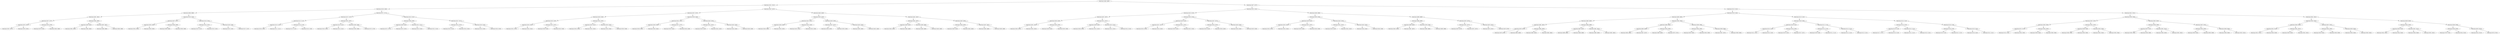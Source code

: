 digraph G{
1339104167 [label="Node{data=[4499, 4499]}"]
1339104167 -> 1741727157
1741727157 [label="Node{data=[3521, 3521]}"]
1741727157 -> 613274926
613274926 [label="Node{data=[3108, 3108]}"]
613274926 -> 1005627048
1005627048 [label="Node{data=[2989, 2989]}"]
1005627048 -> 2092670546
2092670546 [label="Node{data=[2981, 2981]}"]
2092670546 -> 514093437
514093437 [label="Node{data=[2977, 2977]}"]
514093437 -> 1422586658
1422586658 [label="Node{data=[2975, 2975]}"]
1422586658 -> 1781652213
1781652213 [label="Node{data=[2937, 2937]}"]
1422586658 -> 1247318255
1247318255 [label="Node{data=[2976, 2976]}"]
514093437 -> 2001350464
2001350464 [label="Node{data=[2979, 2979]}"]
2001350464 -> 1947898216
1947898216 [label="Node{data=[2978, 2978]}"]
2001350464 -> 270011244
270011244 [label="Node{data=[2980, 2980]}"]
2092670546 -> 508112488
508112488 [label="Node{data=[2985, 2985]}"]
508112488 -> 945763022
945763022 [label="Node{data=[2983, 2983]}"]
945763022 -> 409892220
409892220 [label="Node{data=[2982, 2982]}"]
945763022 -> 1216171638
1216171638 [label="Node{data=[2984, 2984]}"]
508112488 -> 521143167
521143167 [label="Node{data=[2987, 2987]}"]
521143167 -> 1578670865
1578670865 [label="Node{data=[2986, 2986]}"]
521143167 -> 892780603
892780603 [label="Node{data=[2988, 2988]}"]
1005627048 -> 387589653
387589653 [label="Node{data=[3100, 3100]}"]
387589653 -> 135185522
135185522 [label="Node{data=[3057, 3057]}"]
135185522 -> 307496561
307496561 [label="Node{data=[3055, 3055]}"]
307496561 -> 291515160
291515160 [label="Node{data=[3054, 3054]}"]
307496561 -> 1460440495
1460440495 [label="Node{data=[3056, 3056]}"]
135185522 -> 702545512
702545512 [label="Node{data=[3098, 3098]}"]
702545512 -> 453640876
453640876 [label="Node{data=[3089, 3089]}"]
702545512 -> 186831422
186831422 [label="Node{data=[3099, 3099]}"]
387589653 -> 946882304
946882304 [label="Node{data=[3104, 3104]}"]
946882304 -> 1846203096
1846203096 [label="Node{data=[3102, 3102]}"]
1846203096 -> 626959063
626959063 [label="Node{data=[3101, 3101]}"]
1846203096 -> 955266912
955266912 [label="Node{data=[3103, 3103]}"]
946882304 -> 33701689
33701689 [label="Node{data=[3106, 3106]}"]
33701689 -> 983998899
983998899 [label="Node{data=[3105, 3105]}"]
33701689 -> 1782506538
1782506538 [label="Node{data=[3107, 3107]}"]
613274926 -> 1405916474
1405916474 [label="Node{data=[3271, 3271]}"]
1405916474 -> 1084523405
1084523405 [label="Node{data=[3157, 3157]}"]
1084523405 -> 1333795091
1333795091 [label="Node{data=[3112, 3112]}"]
1333795091 -> 1375906685
1375906685 [label="Node{data=[3110, 3110]}"]
1375906685 -> 1708163394
1708163394 [label="Node{data=[3109, 3109]}"]
1375906685 -> 17616542
17616542 [label="Node{data=[3111, 3111]}"]
1333795091 -> 1317738285
1317738285 [label="Node{data=[3118, 3118]}"]
1317738285 -> 160761026
160761026 [label="Node{data=[3113, 3113]}"]
1317738285 -> 1747865123
1747865123 [label="Node{data=[3150, 3150]}"]
1084523405 -> 263259526
263259526 [label="Node{data=[3267, 3267]}"]
263259526 -> 429218082
429218082 [label="Node{data=[3213, 3213]}"]
429218082 -> 948432326
948432326 [label="Node{data=[3185, 3185]}"]
429218082 -> 583197603
583197603 [label="Node{data=[3214, 3214]}"]
263259526 -> 626544456
626544456 [label="Node{data=[3269, 3269]}"]
626544456 -> 372727432
372727432 [label="Node{data=[3268, 3268]}"]
626544456 -> 299460693
299460693 [label="Node{data=[3270, 3270]}"]
1405916474 -> 607342134
607342134 [label="Node{data=[3513, 3513]}"]
607342134 -> 1140221943
1140221943 [label="Node{data=[3509, 3509]}"]
1140221943 -> 1872339487
1872339487 [label="Node{data=[3405, 3405]}"]
1872339487 -> 903410809
903410809 [label="Node{data=[3272, 3272]}"]
1872339487 -> 186932746
186932746 [label="Node{data=[3470, 3470]}"]
1140221943 -> 2073905478
2073905478 [label="Node{data=[3511, 3511]}"]
2073905478 -> 1505138032
1505138032 [label="Node{data=[3510, 3510]}"]
2073905478 -> 733989123
733989123 [label="Node{data=[3512, 3512]}"]
607342134 -> 37881456
37881456 [label="Node{data=[3517, 3517]}"]
37881456 -> 319076359
319076359 [label="Node{data=[3515, 3515]}"]
319076359 -> 2121576962
2121576962 [label="Node{data=[3514, 3514]}"]
319076359 -> 735484702
735484702 [label="Node{data=[3516, 3516]}"]
37881456 -> 959801746
959801746 [label="Node{data=[3519, 3519]}"]
959801746 -> 264714803
264714803 [label="Node{data=[3518, 3518]}"]
959801746 -> 1425567083
1425567083 [label="Node{data=[3520, 3520]}"]
1741727157 -> 1265173121
1265173121 [label="Node{data=[4347, 4347]}"]
1265173121 -> 1493343111
1493343111 [label="Node{data=[3537, 3537]}"]
1493343111 -> 1872901174
1872901174 [label="Node{data=[3529, 3529]}"]
1872901174 -> 2024185756
2024185756 [label="Node{data=[3525, 3525]}"]
2024185756 -> 2069427971
2069427971 [label="Node{data=[3523, 3523]}"]
2069427971 -> 910918988
910918988 [label="Node{data=[3522, 3522]}"]
2069427971 -> 1211503671
1211503671 [label="Node{data=[3524, 3524]}"]
2024185756 -> 77605074
77605074 [label="Node{data=[3527, 3527]}"]
77605074 -> 956049322
956049322 [label="Node{data=[3526, 3526]}"]
77605074 -> 1383576604
1383576604 [label="Node{data=[3528, 3528]}"]
1872901174 -> 714638793
714638793 [label="Node{data=[3533, 3533]}"]
714638793 -> 796647152
796647152 [label="Node{data=[3531, 3531]}"]
796647152 -> 1994616258
1994616258 [label="Node{data=[3530, 3530]}"]
796647152 -> 433840214
433840214 [label="Node{data=[3532, 3532]}"]
714638793 -> 2005108841
2005108841 [label="Node{data=[3535, 3535]}"]
2005108841 -> 117330999
117330999 [label="Node{data=[3534, 3534]}"]
2005108841 -> 1797174359
1797174359 [label="Node{data=[3536, 3536]}"]
1493343111 -> 763437106
763437106 [label="Node{data=[4339, 4339]}"]
763437106 -> 1177171243
1177171243 [label="Node{data=[3541, 3541]}"]
1177171243 -> 838966837
838966837 [label="Node{data=[3539, 3539]}"]
838966837 -> 748894254
748894254 [label="Node{data=[3538, 3538]}"]
838966837 -> 143072568
143072568 [label="Node{data=[3540, 3540]}"]
1177171243 -> 529789550
529789550 [label="Node{data=[3577, 3577]}"]
529789550 -> 568141727
568141727 [label="Node{data=[3542, 3542]}"]
529789550 -> 336202178
336202178 [label="Node{data=[4338, 4338]}"]
763437106 -> 609527974
609527974 [label="Node{data=[4343, 4343]}"]
609527974 -> 609500864
609500864 [label="Node{data=[4341, 4341]}"]
609500864 -> 1820136458
1820136458 [label="Node{data=[4340, 4340]}"]
609500864 -> 687686750
687686750 [label="Node{data=[4342, 4342]}"]
609527974 -> 703453311
703453311 [label="Node{data=[4345, 4345]}"]
703453311 -> 743068092
743068092 [label="Node{data=[4344, 4344]}"]
703453311 -> 672390523
672390523 [label="Node{data=[4346, 4346]}"]
1265173121 -> 1787736979
1787736979 [label="Node{data=[4483, 4483]}"]
1787736979 -> 761770141
761770141 [label="Node{data=[4355, 4355]}"]
761770141 -> 1398723388
1398723388 [label="Node{data=[4351, 4351]}"]
1398723388 -> 1695556649
1695556649 [label="Node{data=[4349, 4349]}"]
1695556649 -> 2048721203
2048721203 [label="Node{data=[4348, 4348]}"]
1695556649 -> 1785636277
1785636277 [label="Node{data=[4350, 4350]}"]
1398723388 -> 1326210295
1326210295 [label="Node{data=[4353, 4353]}"]
1326210295 -> 727259219
727259219 [label="Node{data=[4352, 4352]}"]
1326210295 -> 962560146
962560146 [label="Node{data=[4354, 4354]}"]
761770141 -> 637786369
637786369 [label="Node{data=[4359, 4359]}"]
637786369 -> 189121234
189121234 [label="Node{data=[4357, 4357]}"]
189121234 -> 1757272169
1757272169 [label="Node{data=[4356, 4356]}"]
189121234 -> 765697788
765697788 [label="Node{data=[4358, 4358]}"]
637786369 -> 365986200
365986200 [label="Node{data=[4453, 4453]}"]
365986200 -> 816222882
816222882 [label="Node{data=[4390, 4390]}"]
365986200 -> 912157263
912157263 [label="Node{data=[4482, 4482]}"]
1787736979 -> 121325062
121325062 [label="Node{data=[4491, 4491]}"]
121325062 -> 385276728
385276728 [label="Node{data=[4487, 4487]}"]
385276728 -> 306276550
306276550 [label="Node{data=[4485, 4485]}"]
306276550 -> 1468556499
1468556499 [label="Node{data=[4484, 4484]}"]
306276550 -> 173937490
173937490 [label="Node{data=[4486, 4486]}"]
385276728 -> 718353978
718353978 [label="Node{data=[4489, 4489]}"]
718353978 -> 860843262
860843262 [label="Node{data=[4488, 4488]}"]
718353978 -> 670378168
670378168 [label="Node{data=[4490, 4490]}"]
121325062 -> 1565227927
1565227927 [label="Node{data=[4495, 4495]}"]
1565227927 -> 2122901218
2122901218 [label="Node{data=[4493, 4493]}"]
2122901218 -> 912809297
912809297 [label="Node{data=[4492, 4492]}"]
2122901218 -> 953553868
953553868 [label="Node{data=[4494, 4494]}"]
1565227927 -> 1053249666
1053249666 [label="Node{data=[4497, 4497]}"]
1053249666 -> 121708110
121708110 [label="Node{data=[4496, 4496]}"]
1053249666 -> 1933003042
1933003042 [label="Node{data=[4498, 4498]}"]
1339104167 -> 2071424251
2071424251 [label="Node{data=[4877, 4877]}"]
2071424251 -> 2133880919
2133880919 [label="Node{data=[4531, 4531]}"]
2133880919 -> 1888268945
1888268945 [label="Node{data=[4515, 4515]}"]
1888268945 -> 968592379
968592379 [label="Node{data=[4507, 4507]}"]
968592379 -> 2045458563
2045458563 [label="Node{data=[4503, 4503]}"]
2045458563 -> 86334753
86334753 [label="Node{data=[4501, 4501]}"]
86334753 -> 279473966
279473966 [label="Node{data=[4500, 4500]}"]
86334753 -> 1965677203
1965677203 [label="Node{data=[4502, 4502]}"]
2045458563 -> 1436998549
1436998549 [label="Node{data=[4505, 4505]}"]
1436998549 -> 2059753557
2059753557 [label="Node{data=[4504, 4504]}"]
1436998549 -> 692558140
692558140 [label="Node{data=[4506, 4506]}"]
968592379 -> 310453189
310453189 [label="Node{data=[4511, 4511]}"]
310453189 -> 1897408627
1897408627 [label="Node{data=[4509, 4509]}"]
1897408627 -> 558875125
558875125 [label="Node{data=[4508, 4508]}"]
1897408627 -> 886317721
886317721 [label="Node{data=[4510, 4510]}"]
310453189 -> 793813197
793813197 [label="Node{data=[4513, 4513]}"]
793813197 -> 523984612
523984612 [label="Node{data=[4512, 4512]}"]
793813197 -> 1084515487
1084515487 [label="Node{data=[4514, 4514]}"]
1888268945 -> 1433487096
1433487096 [label="Node{data=[4523, 4523]}"]
1433487096 -> 2131612243
2131612243 [label="Node{data=[4519, 4519]}"]
2131612243 -> 981757736
981757736 [label="Node{data=[4517, 4517]}"]
981757736 -> 1499952251
1499952251 [label="Node{data=[4516, 4516]}"]
981757736 -> 117358377
117358377 [label="Node{data=[4518, 4518]}"]
2131612243 -> 393247471
393247471 [label="Node{data=[4521, 4521]}"]
393247471 -> 244627974
244627974 [label="Node{data=[4520, 4520]}"]
393247471 -> 1815266051
1815266051 [label="Node{data=[4522, 4522]}"]
1433487096 -> 524693083
524693083 [label="Node{data=[4527, 4527]}"]
524693083 -> 200644702
200644702 [label="Node{data=[4525, 4525]}"]
200644702 -> 546981804
546981804 [label="Node{data=[4524, 4524]}"]
200644702 -> 1523229287
1523229287 [label="Node{data=[4526, 4526]}"]
524693083 -> 1951431571
1951431571 [label="Node{data=[4529, 4529]}"]
1951431571 -> 1396714031
1396714031 [label="Node{data=[4528, 4528]}"]
1951431571 -> 563454156
563454156 [label="Node{data=[4530, 4530]}"]
2133880919 -> 784590595
784590595 [label="Node{data=[4588, 4588]}"]
784590595 -> 1505271211
1505271211 [label="Node{data=[4539, 4539]}"]
1505271211 -> 201053665
201053665 [label="Node{data=[4535, 4535]}"]
201053665 -> 132417426
132417426 [label="Node{data=[4533, 4533]}"]
132417426 -> 917410706
917410706 [label="Node{data=[4532, 4532]}"]
132417426 -> 728106281
728106281 [label="Node{data=[4534, 4534]}"]
201053665 -> 2129107321
2129107321 [label="Node{data=[4537, 4537]}"]
2129107321 -> 1570527520
1570527520 [label="Node{data=[4536, 4536]}"]
2129107321 -> 535589634
535589634 [label="Node{data=[4538, 4538]}"]
1505271211 -> 70804123
70804123 [label="Node{data=[4543, 4543]}"]
70804123 -> 1180049204
1180049204 [label="Node{data=[4541, 4541]}"]
1180049204 -> 2033982343
2033982343 [label="Node{data=[4540, 4540]}"]
1180049204 -> 95683521
95683521 [label="Node{data=[4542, 4542]}"]
70804123 -> 1113556310
1113556310 [label="Node{data=[4545, 4545]}"]
1113556310 -> 872848790
872848790 [label="Node{data=[4544, 4544]}"]
1113556310 -> 763316402
763316402 [label="Node{data=[4546, 4546]}"]
784590595 -> 150006999
150006999 [label="Node{data=[4869, 4869]}"]
150006999 -> 909880746
909880746 [label="Node{data=[4688, 4688]}"]
909880746 -> 911310038
911310038 [label="Node{data=[4660, 4660]}"]
911310038 -> 1639749750
1639749750 [label="Node{data=[4643, 4643]}"]
911310038 -> 1856325314
1856325314 [label="Node{data=[4687, 4687]}"]
909880746 -> 93904961
93904961 [label="Node{data=[4796, 4796]}"]
93904961 -> 949132264
949132264 [label="Node{data=[4689, 4689]}"]
93904961 -> 1038670756
1038670756 [label="Node{data=[4868, 4868]}"]
150006999 -> 2034174349
2034174349 [label="Node{data=[4873, 4873]}"]
2034174349 -> 996631555
996631555 [label="Node{data=[4871, 4871]}"]
996631555 -> 386331996
386331996 [label="Node{data=[4870, 4870]}"]
996631555 -> 1825061347
1825061347 [label="Node{data=[4872, 4872]}"]
2034174349 -> 1840920214
1840920214 [label="Node{data=[4875, 4875]}"]
1840920214 -> 1845301342
1845301342 [label="Node{data=[4874, 4874]}"]
1840920214 -> 1299297448
1299297448 [label="Node{data=[4876, 4876]}"]
2071424251 -> 1625000900
1625000900 [label="Node{data=[5132, 5132]}"]
1625000900 -> 1558777807
1558777807 [label="Node{data=[5100, 5100]}"]
1558777807 -> 1502845932
1502845932 [label="Node{data=[4893, 4893]}"]
1502845932 -> 419934338
419934338 [label="Node{data=[4885, 4885]}"]
419934338 -> 624860621
624860621 [label="Node{data=[4881, 4881]}"]
624860621 -> 834496978
834496978 [label="Node{data=[4879, 4879]}"]
834496978 -> 1949616370
1949616370 [label="Node{data=[4878, 4878]}"]
834496978 -> 1351869782
1351869782 [label="Node{data=[4880, 4880]}"]
624860621 -> 18008700
18008700 [label="Node{data=[4883, 4883]}"]
18008700 -> 1539031157
1539031157 [label="Node{data=[4882, 4882]}"]
18008700 -> 152756392
152756392 [label="Node{data=[4884, 4884]}"]
419934338 -> 1181490568
1181490568 [label="Node{data=[4889, 4889]}"]
1181490568 -> 1371176467
1371176467 [label="Node{data=[4887, 4887]}"]
1371176467 -> 1418179641
1418179641 [label="Node{data=[4886, 4886]}"]
1371176467 -> 180748705
180748705 [label="Node{data=[4888, 4888]}"]
1181490568 -> 744545580
744545580 [label="Node{data=[4891, 4891]}"]
744545580 -> 774403157
774403157 [label="Node{data=[4890, 4890]}"]
744545580 -> 1197943765
1197943765 [label="Node{data=[4892, 4892]}"]
1502845932 -> 2107040145
2107040145 [label="Node{data=[5092, 5092]}"]
2107040145 -> 1463147186
1463147186 [label="Node{data=[4966, 4966]}"]
1463147186 -> 986875613
986875613 [label="Node{data=[4895, 4895]}"]
986875613 -> 1150630865
1150630865 [label="Node{data=[4894, 4894]}"]
986875613 -> 247840955
247840955 [label="Node{data=[4927, 4927]}"]
1463147186 -> 2010938267
2010938267 [label="Node{data=[5059, 5059]}"]
2010938267 -> 1503068115
1503068115 [label="Node{data=[4990, 4990]}"]
2010938267 -> 875568259
875568259 [label="Node{data=[5075, 5075]}"]
2107040145 -> 340837030
340837030 [label="Node{data=[5096, 5096]}"]
340837030 -> 12874516
12874516 [label="Node{data=[5094, 5094]}"]
12874516 -> 1858239672
1858239672 [label="Node{data=[5093, 5093]}"]
12874516 -> 1520607719
1520607719 [label="Node{data=[5095, 5095]}"]
340837030 -> 1224019431
1224019431 [label="Node{data=[5098, 5098]}"]
1224019431 -> 1804245822
1804245822 [label="Node{data=[5097, 5097]}"]
1224019431 -> 382737739
382737739 [label="Node{data=[5099, 5099]}"]
1558777807 -> 1504852975
1504852975 [label="Node{data=[5116, 5116]}"]
1504852975 -> 961060619
961060619 [label="Node{data=[5108, 5108]}"]
961060619 -> 111452279
111452279 [label="Node{data=[5104, 5104]}"]
111452279 -> 277401517
277401517 [label="Node{data=[5102, 5102]}"]
277401517 -> 1479406352
1479406352 [label="Node{data=[5101, 5101]}"]
277401517 -> 635473881
635473881 [label="Node{data=[5103, 5103]}"]
111452279 -> 115618826
115618826 [label="Node{data=[5106, 5106]}"]
115618826 -> 1355249372
1355249372 [label="Node{data=[5105, 5105]}"]
115618826 -> 1732623015
1732623015 [label="Node{data=[5107, 5107]}"]
961060619 -> 1190817745
1190817745 [label="Node{data=[5112, 5112]}"]
1190817745 -> 1629046624
1629046624 [label="Node{data=[5110, 5110]}"]
1629046624 -> 168016905
168016905 [label="Node{data=[5109, 5109]}"]
1629046624 -> 1088012140
1088012140 [label="Node{data=[5111, 5111]}"]
1190817745 -> 1439220801
1439220801 [label="Node{data=[5114, 5114]}"]
1439220801 -> 2126621663
2126621663 [label="Node{data=[5113, 5113]}"]
1439220801 -> 1773515770
1773515770 [label="Node{data=[5115, 5115]}"]
1504852975 -> 1687835519
1687835519 [label="Node{data=[5124, 5124]}"]
1687835519 -> 2003003745
2003003745 [label="Node{data=[5120, 5120]}"]
2003003745 -> 76528385
76528385 [label="Node{data=[5118, 5118]}"]
76528385 -> 1088545289
1088545289 [label="Node{data=[5117, 5117]}"]
76528385 -> 1993756865
1993756865 [label="Node{data=[5119, 5119]}"]
2003003745 -> 437389083
437389083 [label="Node{data=[5122, 5122]}"]
437389083 -> 1673322731
1673322731 [label="Node{data=[5121, 5121]}"]
437389083 -> 746759999
746759999 [label="Node{data=[5123, 5123]}"]
1687835519 -> 1754704438
1754704438 [label="Node{data=[5128, 5128]}"]
1754704438 -> 1647727328
1647727328 [label="Node{data=[5126, 5126]}"]
1647727328 -> 1720274421
1720274421 [label="Node{data=[5125, 5125]}"]
1647727328 -> 1594602820
1594602820 [label="Node{data=[5127, 5127]}"]
1754704438 -> 34698121
34698121 [label="Node{data=[5130, 5130]}"]
34698121 -> 1390444665
1390444665 [label="Node{data=[5129, 5129]}"]
34698121 -> 2125105461
2125105461 [label="Node{data=[5131, 5131]}"]
1625000900 -> 2089394737
2089394737 [label="Node{data=[5611, 5611]}"]
2089394737 -> 1972181778
1972181778 [label="Node{data=[5595, 5595]}"]
1972181778 -> 590917266
590917266 [label="Node{data=[5587, 5587]}"]
590917266 -> 158431457
158431457 [label="Node{data=[5583, 5583]}"]
158431457 -> 953732052
953732052 [label="Node{data=[5572, 5572]}"]
953732052 -> 621810262
621810262 [label="Node{data=[5133, 5133]}"]
953732052 -> 1127904344
1127904344 [label="Node{data=[5582, 5582]}"]
158431457 -> 1091480238
1091480238 [label="Node{data=[5585, 5585]}"]
1091480238 -> 1064718128
1064718128 [label="Node{data=[5584, 5584]}"]
1091480238 -> 449935402
449935402 [label="Node{data=[5586, 5586]}"]
590917266 -> 173623196
173623196 [label="Node{data=[5591, 5591]}"]
173623196 -> 1043781539
1043781539 [label="Node{data=[5589, 5589]}"]
1043781539 -> 859046042
859046042 [label="Node{data=[5588, 5588]}"]
1043781539 -> 573910782
573910782 [label="Node{data=[5590, 5590]}"]
173623196 -> 1645279363
1645279363 [label="Node{data=[5593, 5593]}"]
1645279363 -> 1788059821
1788059821 [label="Node{data=[5592, 5592]}"]
1645279363 -> 2041601461
2041601461 [label="Node{data=[5594, 5594]}"]
1972181778 -> 1928978083
1928978083 [label="Node{data=[5603, 5603]}"]
1928978083 -> 390657183
390657183 [label="Node{data=[5599, 5599]}"]
390657183 -> 1621735443
1621735443 [label="Node{data=[5597, 5597]}"]
1621735443 -> 462359622
462359622 [label="Node{data=[5596, 5596]}"]
1621735443 -> 666883410
666883410 [label="Node{data=[5598, 5598]}"]
390657183 -> 2005082422
2005082422 [label="Node{data=[5601, 5601]}"]
2005082422 -> 1514628853
1514628853 [label="Node{data=[5600, 5600]}"]
2005082422 -> 961129671
961129671 [label="Node{data=[5602, 5602]}"]
1928978083 -> 1611004921
1611004921 [label="Node{data=[5607, 5607]}"]
1611004921 -> 249687134
249687134 [label="Node{data=[5605, 5605]}"]
249687134 -> 1869632441
1869632441 [label="Node{data=[5604, 5604]}"]
249687134 -> 455865604
455865604 [label="Node{data=[5606, 5606]}"]
1611004921 -> 1421741995
1421741995 [label="Node{data=[5609, 5609]}"]
1421741995 -> 1430030974
1430030974 [label="Node{data=[5608, 5608]}"]
1421741995 -> 951903995
951903995 [label="Node{data=[5610, 5610]}"]
2089394737 -> 2096867133
2096867133 [label="Node{data=[5641, 5641]}"]
2096867133 -> 1478245470
1478245470 [label="Node{data=[5633, 5633]}"]
1478245470 -> 1765941849
1765941849 [label="Node{data=[5629, 5629]}"]
1765941849 -> 915839668
915839668 [label="Node{data=[5613, 5613]}"]
915839668 -> 401936660
401936660 [label="Node{data=[5612, 5612]}"]
915839668 -> 783430008
783430008 [label="Node{data=[5628, 5628]}"]
1765941849 -> 1452969501
1452969501 [label="Node{data=[5631, 5631]}"]
1452969501 -> 1415314752
1415314752 [label="Node{data=[5630, 5630]}"]
1452969501 -> 1796811630
1796811630 [label="Node{data=[5632, 5632]}"]
1478245470 -> 1419771524
1419771524 [label="Node{data=[5637, 5637]}"]
1419771524 -> 1459058796
1459058796 [label="Node{data=[5635, 5635]}"]
1459058796 -> 1565339151
1565339151 [label="Node{data=[5634, 5634]}"]
1459058796 -> 2133666963
2133666963 [label="Node{data=[5636, 5636]}"]
1419771524 -> 1424852524
1424852524 [label="Node{data=[5639, 5639]}"]
1424852524 -> 968138949
968138949 [label="Node{data=[5638, 5638]}"]
1424852524 -> 222153898
222153898 [label="Node{data=[5640, 5640]}"]
2096867133 -> 467804202
467804202 [label="Node{data=[6039, 6039]}"]
467804202 -> 587602332
587602332 [label="Node{data=[5645, 5645]}"]
587602332 -> 1059596209
1059596209 [label="Node{data=[5643, 5643]}"]
1059596209 -> 1544811618
1544811618 [label="Node{data=[5642, 5642]}"]
1059596209 -> 1459256506
1459256506 [label="Node{data=[5644, 5644]}"]
587602332 -> 1159943424
1159943424 [label="Node{data=[5647, 5647]}"]
1159943424 -> 1003026362
1003026362 [label="Node{data=[5646, 5646]}"]
1159943424 -> 2017174597
2017174597 [label="Node{data=[5652, 5652]}"]
467804202 -> 2099320916
2099320916 [label="Node{data=[9269, 9269]}"]
2099320916 -> 578144677
578144677 [label="Node{data=[9206, 9206]}"]
578144677 -> 1585221494
1585221494 [label="Node{data=[7879, 7879]}"]
578144677 -> 2076180848
2076180848 [label="Node{data=[9242, 9242]}"]
2099320916 -> 240539108
240539108 [label="Node{data=[9670, 9670]}"]
240539108 -> 40013162
40013162 [label="Node{data=[9313, 9313]}"]
240539108 -> 945796463
945796463 [label="Node{data=[9735, 9735]}"]
}